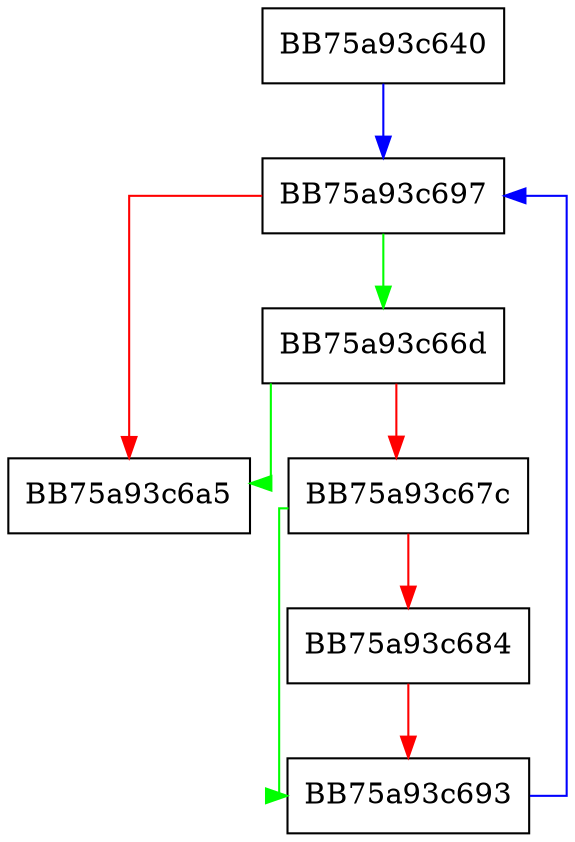 digraph _Do_call {
  node [shape="box"];
  graph [splines=ortho];
  BB75a93c640 -> BB75a93c697 [color="blue"];
  BB75a93c66d -> BB75a93c6a5 [color="green"];
  BB75a93c66d -> BB75a93c67c [color="red"];
  BB75a93c67c -> BB75a93c693 [color="green"];
  BB75a93c67c -> BB75a93c684 [color="red"];
  BB75a93c684 -> BB75a93c693 [color="red"];
  BB75a93c693 -> BB75a93c697 [color="blue"];
  BB75a93c697 -> BB75a93c66d [color="green"];
  BB75a93c697 -> BB75a93c6a5 [color="red"];
}